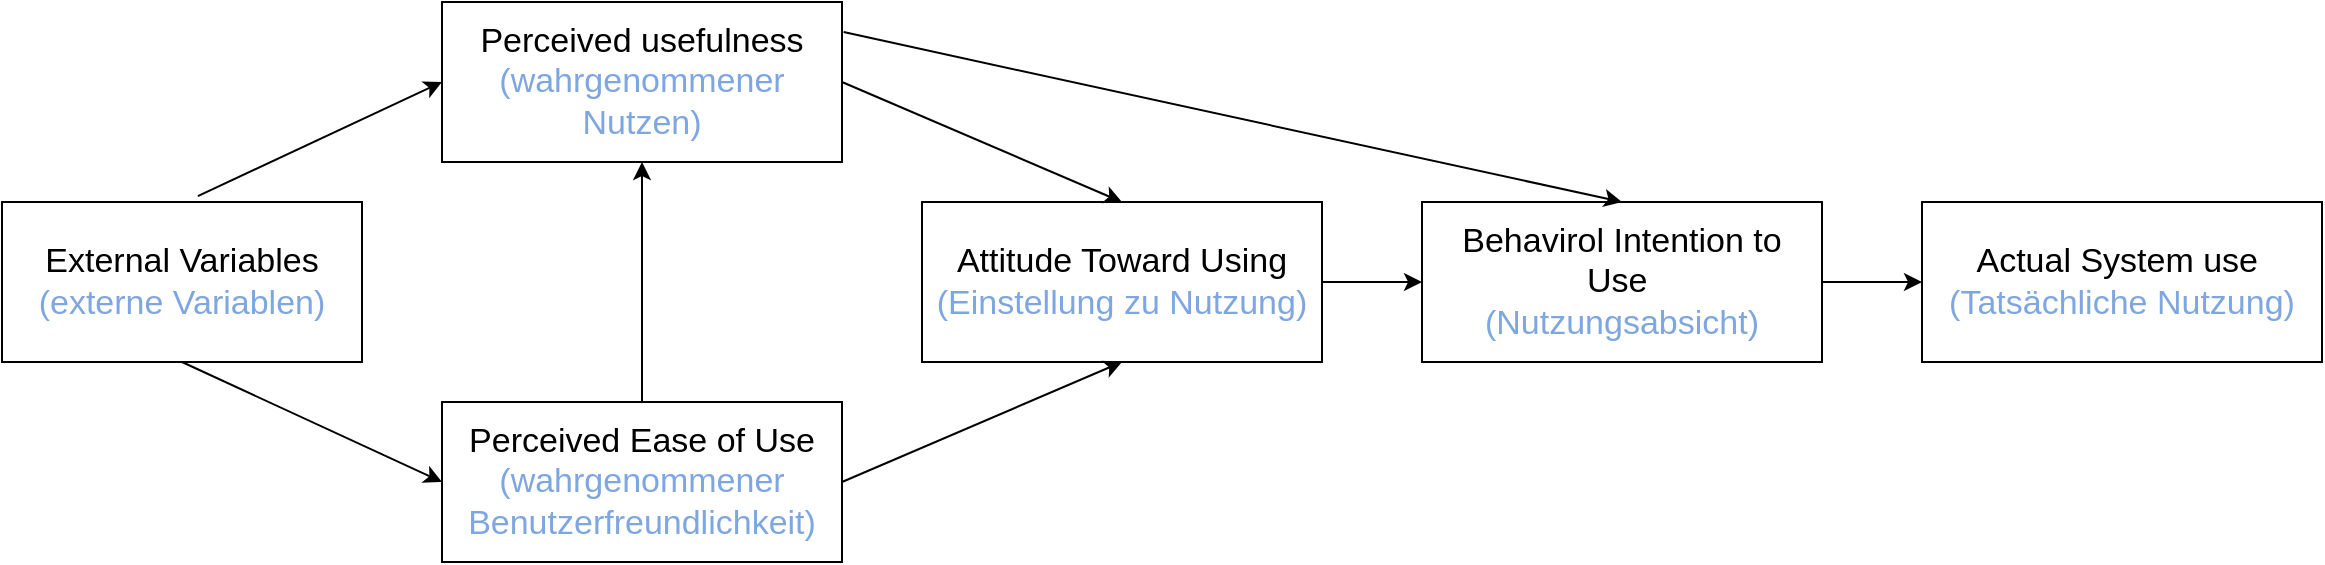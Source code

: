 <mxfile version="26.0.4">
  <diagram name="Seite-1" id="NUGTaal7kzCJnCjxpsvp">
    <mxGraphModel dx="1386" dy="833" grid="1" gridSize="10" guides="1" tooltips="1" connect="1" arrows="1" fold="1" page="1" pageScale="1" pageWidth="2339" pageHeight="3300" math="0" shadow="0">
      <root>
        <mxCell id="0" />
        <mxCell id="1" parent="0" />
        <mxCell id="cQfO7AnZSBEeeAexKhQe-32" value="&lt;div&gt;&lt;font style=&quot;font-size: 17px;&quot;&gt;External Variables&lt;/font&gt;&lt;/div&gt;&lt;div&gt;&lt;span style=&quot;color: rgb(126, 166, 224);&quot;&gt;&lt;font style=&quot;font-size: 17px;&quot;&gt;(externe Variablen)&lt;/font&gt;&lt;/span&gt;&lt;br&gt;&lt;/div&gt;" style="rounded=0;whiteSpace=wrap;html=1;" vertex="1" parent="1">
          <mxGeometry x="60" y="160" width="180" height="80" as="geometry" />
        </mxCell>
        <mxCell id="cQfO7AnZSBEeeAexKhQe-33" value="&lt;div&gt;&lt;font style=&quot;font-size: 17px;&quot;&gt;Perceived usefulness&lt;/font&gt;&lt;/div&gt;&lt;div&gt;&lt;span style=&quot;color: rgb(126, 166, 224);&quot;&gt;&lt;font style=&quot;font-size: 17px;&quot;&gt;(wahrgenommener Nutzen)&lt;/font&gt;&lt;/span&gt;&lt;br&gt;&lt;/div&gt;" style="rounded=0;whiteSpace=wrap;html=1;" vertex="1" parent="1">
          <mxGeometry x="280" y="60" width="200" height="80" as="geometry" />
        </mxCell>
        <mxCell id="cQfO7AnZSBEeeAexKhQe-34" value="&lt;div&gt;&lt;font style=&quot;font-size: 17px;&quot;&gt;Perceived Ease of Use&lt;/font&gt;&lt;/div&gt;&lt;div&gt;&lt;span style=&quot;color: rgb(126, 166, 224);&quot;&gt;&lt;font style=&quot;font-size: 17px;&quot;&gt;(wahrgenommener Benutzerfreundlichkeit)&lt;/font&gt;&lt;/span&gt;&lt;br&gt;&lt;/div&gt;" style="rounded=0;whiteSpace=wrap;html=1;" vertex="1" parent="1">
          <mxGeometry x="280" y="260" width="200" height="80" as="geometry" />
        </mxCell>
        <mxCell id="cQfO7AnZSBEeeAexKhQe-35" value="&lt;div&gt;&lt;font style=&quot;font-size: 17px;&quot;&gt;Attitude Toward Using&lt;/font&gt;&lt;/div&gt;&lt;div&gt;&lt;font style=&quot;font-size: 17px;&quot;&gt;&lt;span style=&quot;color: rgb(126, 166, 224);&quot;&gt;(Einstellung zu Nutzung&lt;/span&gt;&lt;span style=&quot;color: rgb(126, 166, 224);&quot;&gt;)&lt;/span&gt;&lt;/font&gt;&lt;/div&gt;" style="rounded=0;whiteSpace=wrap;html=1;" vertex="1" parent="1">
          <mxGeometry x="520" y="160" width="200" height="80" as="geometry" />
        </mxCell>
        <mxCell id="cQfO7AnZSBEeeAexKhQe-36" value="&lt;div&gt;&lt;font style=&quot;font-size: 17px;&quot;&gt;Behavirol Intention to Use&amp;nbsp;&lt;/font&gt;&lt;/div&gt;&lt;div&gt;&lt;font style=&quot;font-size: 17px;&quot;&gt;&lt;span style=&quot;color: rgb(126, 166, 224);&quot;&gt;(Nutzungsabsicht&lt;/span&gt;&lt;span style=&quot;color: rgb(126, 166, 224);&quot;&gt;)&lt;/span&gt;&lt;/font&gt;&lt;br&gt;&lt;/div&gt;" style="rounded=0;whiteSpace=wrap;html=1;" vertex="1" parent="1">
          <mxGeometry x="770" y="160" width="200" height="80" as="geometry" />
        </mxCell>
        <mxCell id="cQfO7AnZSBEeeAexKhQe-37" value="&lt;div&gt;&lt;font style=&quot;font-size: 17px;&quot;&gt;Actual System use&amp;nbsp;&lt;/font&gt;&lt;/div&gt;&lt;div&gt;&lt;font style=&quot;font-size: 17px;&quot;&gt;&lt;span style=&quot;color: rgb(126, 166, 224);&quot;&gt;(Tatsächliche Nutzung&lt;/span&gt;&lt;span style=&quot;color: rgb(126, 166, 224);&quot;&gt;)&lt;/span&gt;&lt;/font&gt;&lt;br&gt;&lt;/div&gt;" style="rounded=0;whiteSpace=wrap;html=1;" vertex="1" parent="1">
          <mxGeometry x="1020" y="160" width="200" height="80" as="geometry" />
        </mxCell>
        <mxCell id="cQfO7AnZSBEeeAexKhQe-38" value="" style="endArrow=classic;html=1;rounded=0;exitX=0.5;exitY=1;exitDx=0;exitDy=0;entryX=0;entryY=0.5;entryDx=0;entryDy=0;" edge="1" parent="1" source="cQfO7AnZSBEeeAexKhQe-32" target="cQfO7AnZSBEeeAexKhQe-34">
          <mxGeometry width="50" height="50" relative="1" as="geometry">
            <mxPoint x="40" y="350" as="sourcePoint" />
            <mxPoint x="90" y="300" as="targetPoint" />
          </mxGeometry>
        </mxCell>
        <mxCell id="cQfO7AnZSBEeeAexKhQe-39" value="" style="endArrow=classic;html=1;rounded=0;entryX=0;entryY=0.5;entryDx=0;entryDy=0;exitX=0.544;exitY=-0.037;exitDx=0;exitDy=0;exitPerimeter=0;" edge="1" parent="1" source="cQfO7AnZSBEeeAexKhQe-32" target="cQfO7AnZSBEeeAexKhQe-33">
          <mxGeometry width="50" height="50" relative="1" as="geometry">
            <mxPoint x="140" y="160" as="sourcePoint" />
            <mxPoint x="190" y="110" as="targetPoint" />
          </mxGeometry>
        </mxCell>
        <mxCell id="cQfO7AnZSBEeeAexKhQe-40" value="" style="endArrow=classic;html=1;rounded=0;exitX=0.5;exitY=0;exitDx=0;exitDy=0;entryX=0.5;entryY=1;entryDx=0;entryDy=0;" edge="1" parent="1" source="cQfO7AnZSBEeeAexKhQe-34" target="cQfO7AnZSBEeeAexKhQe-33">
          <mxGeometry width="50" height="50" relative="1" as="geometry">
            <mxPoint x="590" y="140" as="sourcePoint" />
            <mxPoint x="640" y="90" as="targetPoint" />
          </mxGeometry>
        </mxCell>
        <mxCell id="cQfO7AnZSBEeeAexKhQe-41" value="" style="endArrow=classic;html=1;rounded=0;exitX=1;exitY=0.5;exitDx=0;exitDy=0;entryX=0.5;entryY=1;entryDx=0;entryDy=0;" edge="1" parent="1" source="cQfO7AnZSBEeeAexKhQe-34" target="cQfO7AnZSBEeeAexKhQe-35">
          <mxGeometry width="50" height="50" relative="1" as="geometry">
            <mxPoint x="490" y="330" as="sourcePoint" />
            <mxPoint x="540" y="280" as="targetPoint" />
          </mxGeometry>
        </mxCell>
        <mxCell id="cQfO7AnZSBEeeAexKhQe-42" value="" style="endArrow=classic;html=1;rounded=0;exitX=1;exitY=0.5;exitDx=0;exitDy=0;entryX=0.5;entryY=0;entryDx=0;entryDy=0;" edge="1" parent="1" source="cQfO7AnZSBEeeAexKhQe-33" target="cQfO7AnZSBEeeAexKhQe-35">
          <mxGeometry width="50" height="50" relative="1" as="geometry">
            <mxPoint x="490" y="310" as="sourcePoint" />
            <mxPoint x="630" y="250" as="targetPoint" />
          </mxGeometry>
        </mxCell>
        <mxCell id="cQfO7AnZSBEeeAexKhQe-43" value="" style="endArrow=classic;html=1;rounded=0;exitX=1.004;exitY=0.188;exitDx=0;exitDy=0;exitPerimeter=0;entryX=0.5;entryY=0;entryDx=0;entryDy=0;" edge="1" parent="1" source="cQfO7AnZSBEeeAexKhQe-33" target="cQfO7AnZSBEeeAexKhQe-36">
          <mxGeometry width="50" height="50" relative="1" as="geometry">
            <mxPoint x="560" y="100" as="sourcePoint" />
            <mxPoint x="610" y="50" as="targetPoint" />
          </mxGeometry>
        </mxCell>
        <mxCell id="cQfO7AnZSBEeeAexKhQe-44" value="" style="endArrow=classic;html=1;rounded=0;exitX=1;exitY=0.5;exitDx=0;exitDy=0;" edge="1" parent="1" source="cQfO7AnZSBEeeAexKhQe-35">
          <mxGeometry width="50" height="50" relative="1" as="geometry">
            <mxPoint x="780" y="250" as="sourcePoint" />
            <mxPoint x="770" y="200" as="targetPoint" />
          </mxGeometry>
        </mxCell>
        <mxCell id="cQfO7AnZSBEeeAexKhQe-45" value="" style="endArrow=classic;html=1;rounded=0;exitX=1;exitY=0.5;exitDx=0;exitDy=0;entryX=0;entryY=0.5;entryDx=0;entryDy=0;" edge="1" parent="1" source="cQfO7AnZSBEeeAexKhQe-36" target="cQfO7AnZSBEeeAexKhQe-37">
          <mxGeometry width="50" height="50" relative="1" as="geometry">
            <mxPoint x="1020" y="220" as="sourcePoint" />
            <mxPoint x="1070" y="170" as="targetPoint" />
          </mxGeometry>
        </mxCell>
      </root>
    </mxGraphModel>
  </diagram>
</mxfile>
